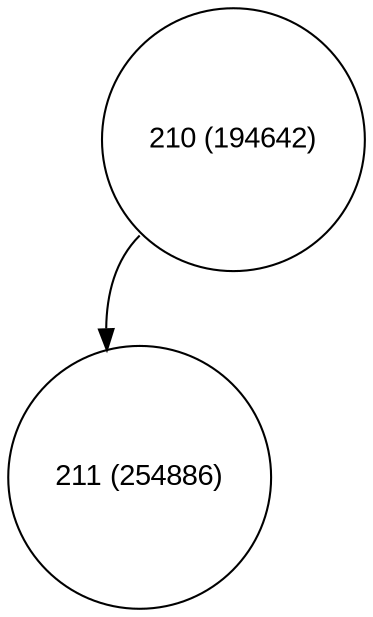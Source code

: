 digraph move_down {
	node [fontname="Arial", shape="circle", width=0.5]; 

	0 [label = "210 (194642)"];
	0:sw -> 1;
	1 [label = "211 (254886)"];
}
